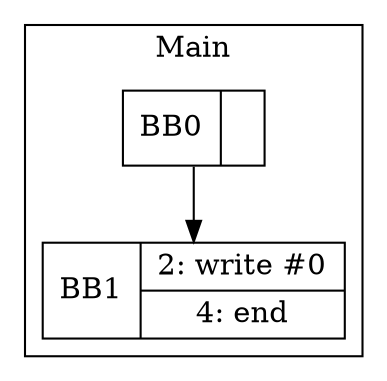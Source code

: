 digraph G {
node [shape=record];
subgraph cluster_main{
label = "Main";
BB0 [shape=record, label="<b>BB0|}"];
BB1 [shape=record, label="<b>BB1|{2: write #0|4: end}"];
}
BB0:s -> BB1:n ;
}
